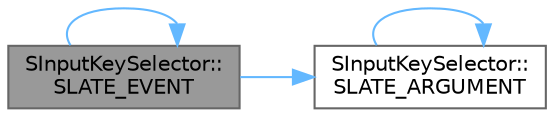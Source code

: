 digraph "SInputKeySelector::SLATE_EVENT"
{
 // INTERACTIVE_SVG=YES
 // LATEX_PDF_SIZE
  bgcolor="transparent";
  edge [fontname=Helvetica,fontsize=10,labelfontname=Helvetica,labelfontsize=10];
  node [fontname=Helvetica,fontsize=10,shape=box,height=0.2,width=0.4];
  rankdir="LR";
  Node1 [id="Node000001",label="SInputKeySelector::\lSLATE_EVENT",height=0.2,width=0.4,color="gray40", fillcolor="grey60", style="filled", fontcolor="black",tooltip="Occurs whenever key selection mode starts and stops."];
  Node1 -> Node2 [id="edge1_Node000001_Node000002",color="steelblue1",style="solid",tooltip=" "];
  Node2 [id="Node000002",label="SInputKeySelector::\lSLATE_ARGUMENT",height=0.2,width=0.4,color="grey40", fillcolor="white", style="filled",URL="$df/d07/classSInputKeySelector.html#a283af429c9591bc63b490efa301f3fa6",tooltip="The text to display while no key text is available or not selecting a key."];
  Node2 -> Node2 [id="edge2_Node000002_Node000002",color="steelblue1",style="solid",tooltip=" "];
  Node1 -> Node1 [id="edge3_Node000001_Node000001",color="steelblue1",style="solid",tooltip=" "];
}
